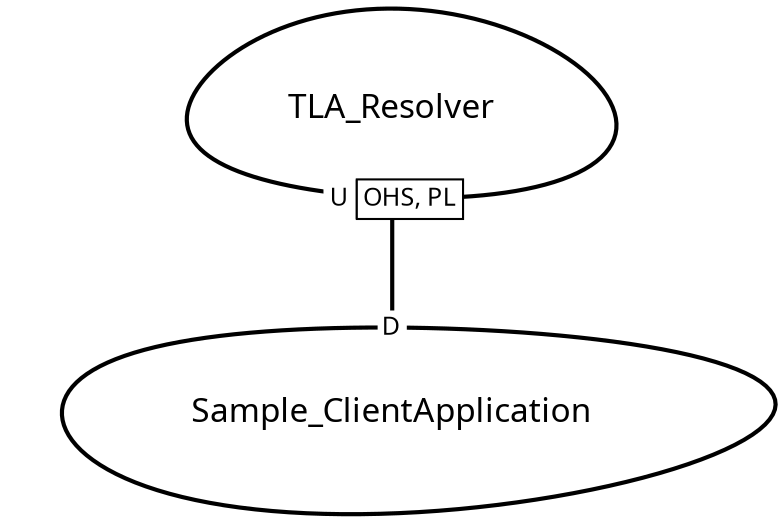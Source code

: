 digraph "ContextMapGraph" {
graph ["imagepath"="/tmp/GraphvizJava"]
"Sample_ClientApplication" ["margin"="0.3","orientation"="44","shape"="egg","fontsize"="16","style"="bold","label"="Sample_ClientApplication\n","fontname"="sans-serif"]
"TLA_Resolver" ["margin"="0.3","orientation"="119","shape"="egg","fontsize"="16","style"="bold","label"="TLA_Resolver\n","fontname"="sans-serif"]
"TLA_Resolver" -> "Sample_ClientApplication" ["headlabel"=<<table cellspacing="0" cellborder="0" border="0">
<tr><td bgcolor="white">D</td></tr>
</table>>,"labeldistance"="0","fontsize"="12","taillabel"=<<table cellspacing="0" cellborder="1" border="0">
<tr><td bgcolor="white" sides="r">U</td><td sides="trbl" bgcolor="white"><font>OHS, PL</font></td></tr>
</table>>,"style"="bold","label"="                                        ","dir"="none","fontname"="sans-serif"]
}